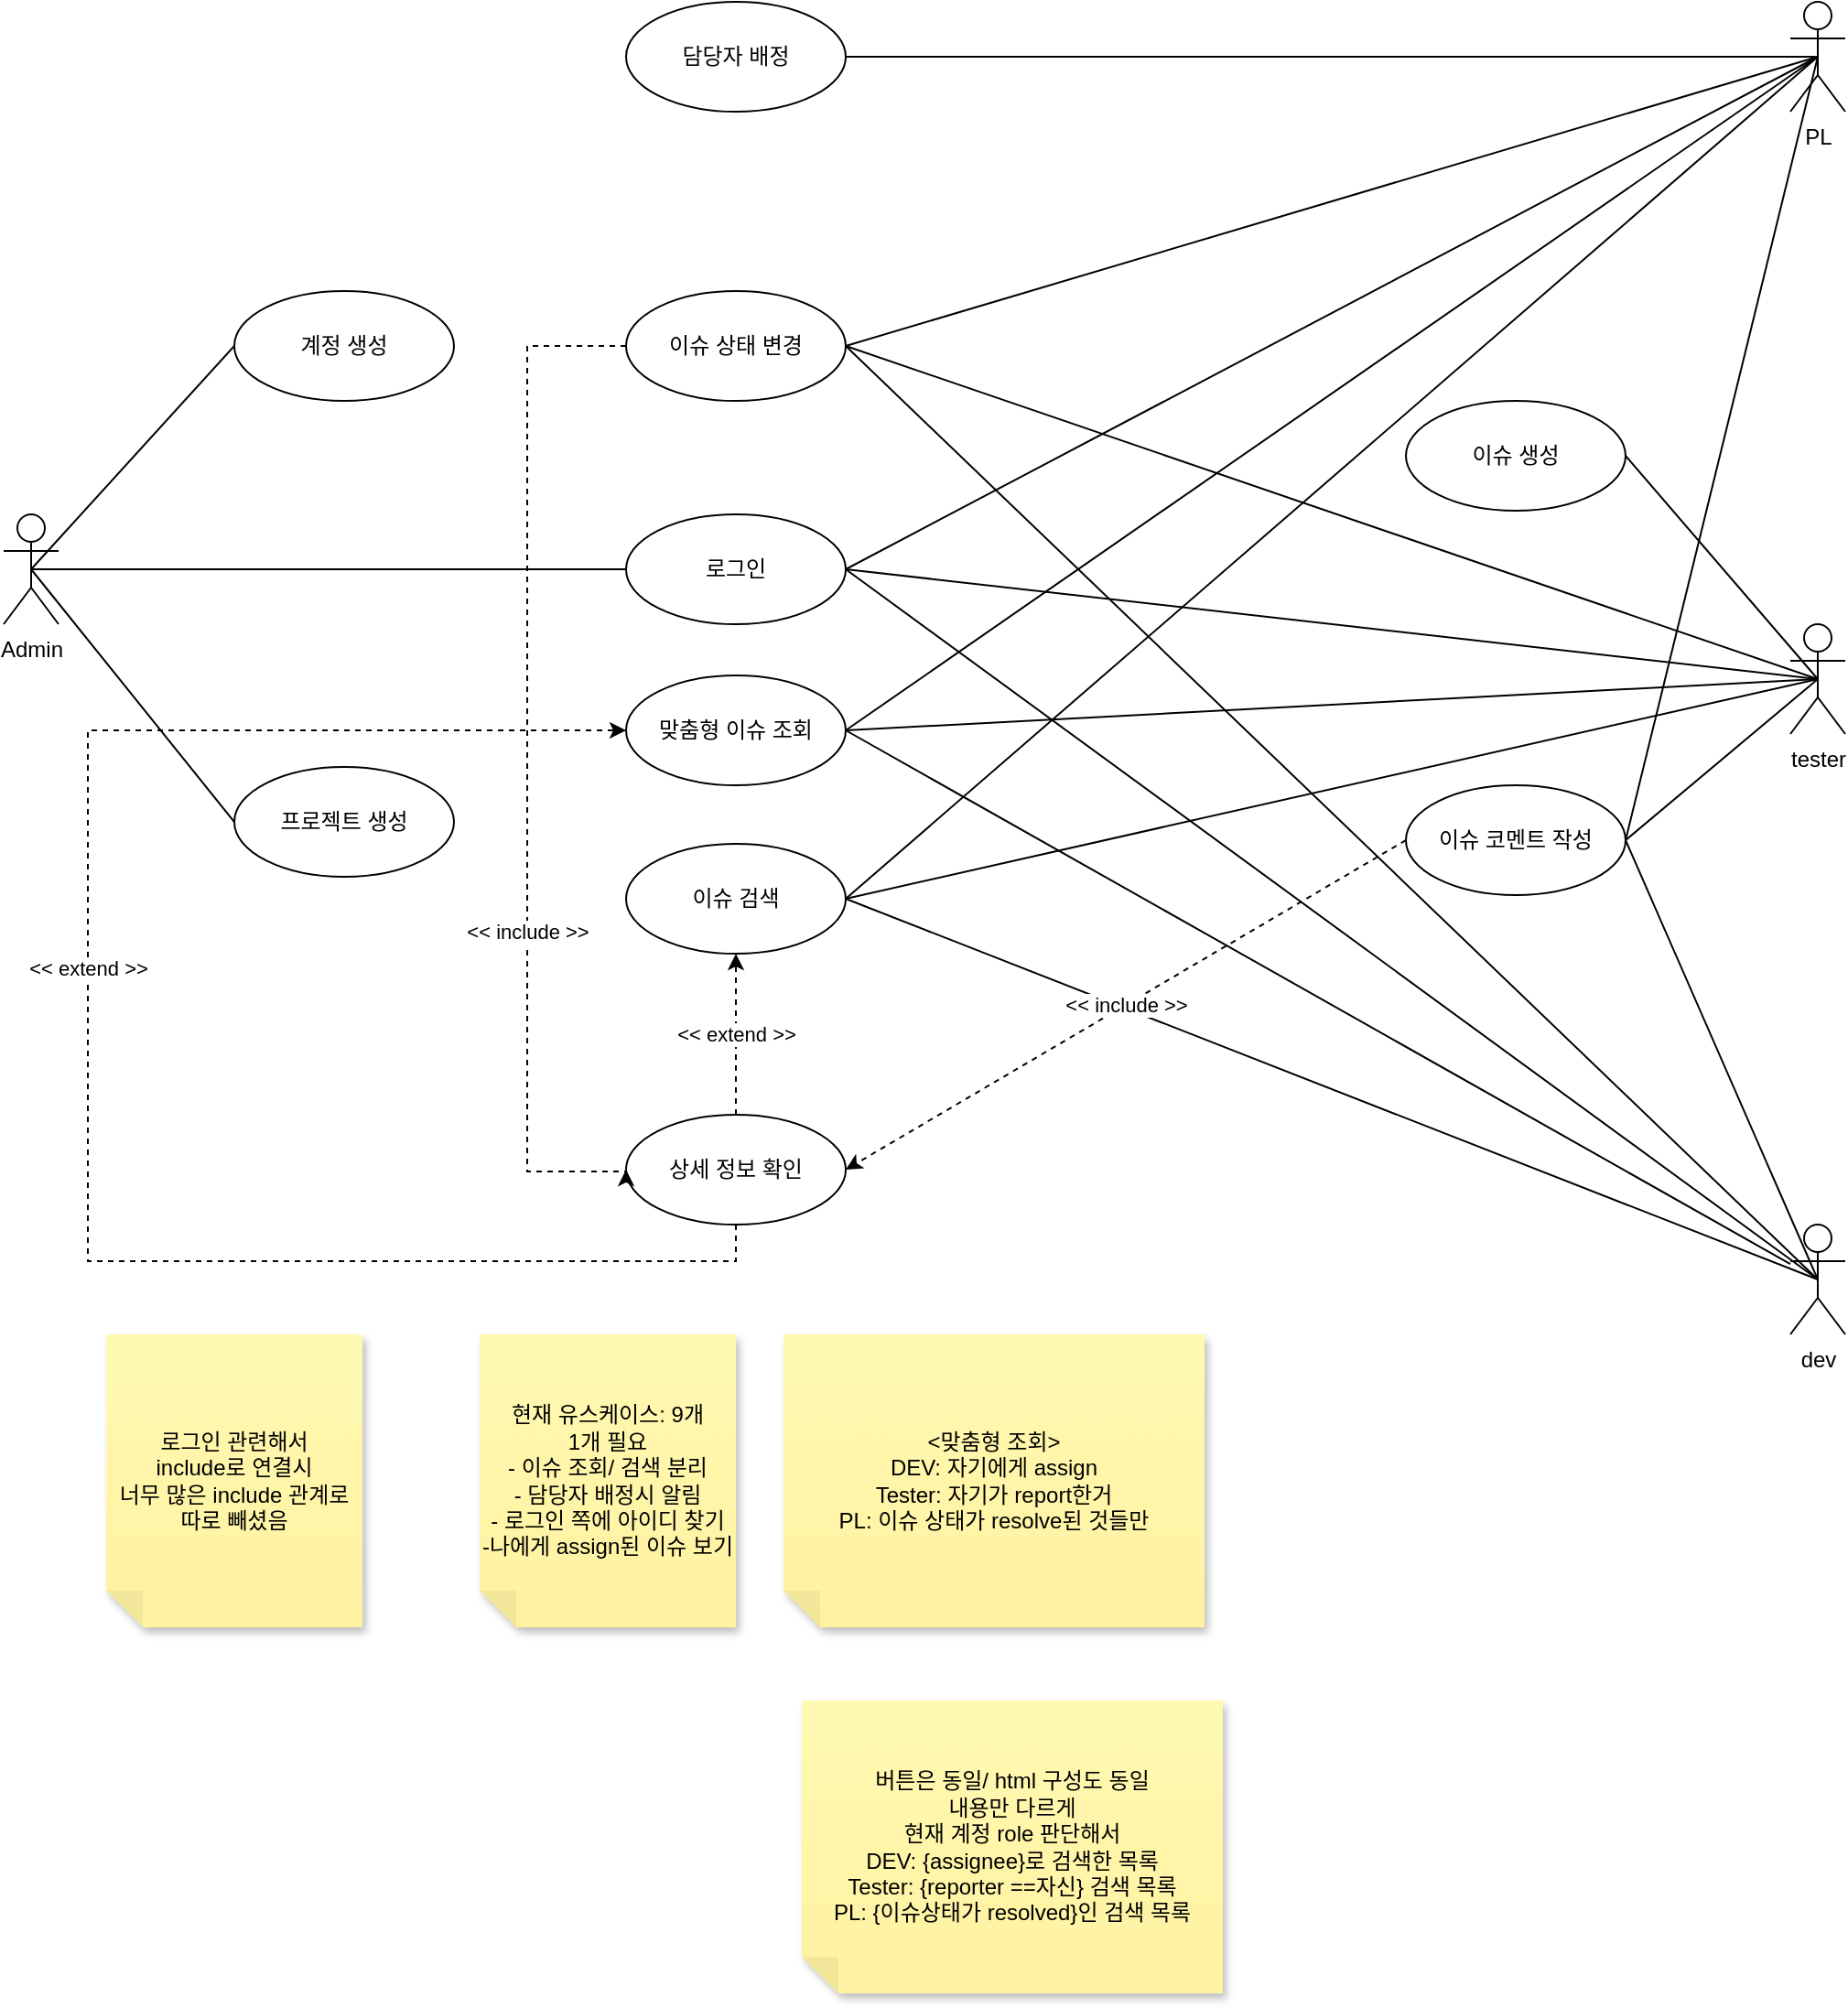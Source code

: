 <mxfile version="24.4.9" type="github">
  <diagram name="페이지-1" id="kTxHLPrTkegDMbKhw0Za">
    <mxGraphModel dx="1224" dy="816" grid="1" gridSize="10" guides="1" tooltips="1" connect="1" arrows="1" fold="1" page="1" pageScale="1" pageWidth="1169" pageHeight="1654" math="0" shadow="0">
      <root>
        <mxCell id="0" />
        <mxCell id="1" parent="0" />
        <mxCell id="8HF2tz-6oqBhK90V2NST-5" style="rounded=0;orthogonalLoop=1;jettySize=auto;html=1;exitX=0.5;exitY=0.5;exitDx=0;exitDy=0;exitPerimeter=0;entryX=0;entryY=0.5;entryDx=0;entryDy=0;endArrow=none;endFill=0;" parent="1" source="T_pyh8g8CapDt7LugDOk-1" target="T_pyh8g8CapDt7LugDOk-13" edge="1">
          <mxGeometry relative="1" as="geometry" />
        </mxCell>
        <mxCell id="8HF2tz-6oqBhK90V2NST-7" style="rounded=0;orthogonalLoop=1;jettySize=auto;html=1;exitX=0.5;exitY=0.5;exitDx=0;exitDy=0;exitPerimeter=0;entryX=0;entryY=0.5;entryDx=0;entryDy=0;endArrow=none;endFill=0;" parent="1" source="T_pyh8g8CapDt7LugDOk-1" target="T_pyh8g8CapDt7LugDOk-19" edge="1">
          <mxGeometry relative="1" as="geometry" />
        </mxCell>
        <mxCell id="8HF2tz-6oqBhK90V2NST-25" style="rounded=0;orthogonalLoop=1;jettySize=auto;html=1;exitX=0.5;exitY=0.5;exitDx=0;exitDy=0;exitPerimeter=0;entryX=0;entryY=0.5;entryDx=0;entryDy=0;endArrow=none;endFill=0;" parent="1" source="T_pyh8g8CapDt7LugDOk-1" target="8HF2tz-6oqBhK90V2NST-24" edge="1">
          <mxGeometry relative="1" as="geometry" />
        </mxCell>
        <mxCell id="T_pyh8g8CapDt7LugDOk-1" value="Admin" style="shape=umlActor;verticalLabelPosition=bottom;verticalAlign=top;html=1;outlineConnect=0;" parent="1" vertex="1">
          <mxGeometry x="34" y="532" width="30" height="60" as="geometry" />
        </mxCell>
        <mxCell id="8HF2tz-6oqBhK90V2NST-8" style="rounded=0;orthogonalLoop=1;jettySize=auto;html=1;exitX=0.5;exitY=0.5;exitDx=0;exitDy=0;exitPerimeter=0;entryX=1;entryY=0.5;entryDx=0;entryDy=0;endArrow=none;endFill=0;" parent="1" source="T_pyh8g8CapDt7LugDOk-3" target="T_pyh8g8CapDt7LugDOk-36" edge="1">
          <mxGeometry relative="1" as="geometry" />
        </mxCell>
        <mxCell id="8HF2tz-6oqBhK90V2NST-26" style="rounded=0;orthogonalLoop=1;jettySize=auto;html=1;exitX=0.5;exitY=0.5;exitDx=0;exitDy=0;exitPerimeter=0;entryX=1;entryY=0.5;entryDx=0;entryDy=0;endArrow=none;endFill=0;" parent="1" source="T_pyh8g8CapDt7LugDOk-3" target="8HF2tz-6oqBhK90V2NST-24" edge="1">
          <mxGeometry relative="1" as="geometry" />
        </mxCell>
        <mxCell id="8HF2tz-6oqBhK90V2NST-41" style="rounded=0;orthogonalLoop=1;jettySize=auto;html=1;exitX=0.5;exitY=0.5;exitDx=0;exitDy=0;exitPerimeter=0;entryX=1;entryY=0.5;entryDx=0;entryDy=0;endArrow=none;endFill=0;" parent="1" source="T_pyh8g8CapDt7LugDOk-3" target="T_pyh8g8CapDt7LugDOk-26" edge="1">
          <mxGeometry relative="1" as="geometry" />
        </mxCell>
        <mxCell id="8HF2tz-6oqBhK90V2NST-55" style="rounded=0;orthogonalLoop=1;jettySize=auto;html=1;exitX=0.5;exitY=0.5;exitDx=0;exitDy=0;exitPerimeter=0;endArrow=none;endFill=0;entryX=1;entryY=0.5;entryDx=0;entryDy=0;" parent="1" source="T_pyh8g8CapDt7LugDOk-3" target="T_pyh8g8CapDt7LugDOk-23" edge="1">
          <mxGeometry relative="1" as="geometry">
            <mxPoint x="680" y="690" as="targetPoint" />
          </mxGeometry>
        </mxCell>
        <mxCell id="8HF2tz-6oqBhK90V2NST-61" style="rounded=0;orthogonalLoop=1;jettySize=auto;html=1;exitX=0.5;exitY=0.5;exitDx=0;exitDy=0;exitPerimeter=0;entryX=1;entryY=0.5;entryDx=0;entryDy=0;endArrow=none;endFill=0;" parent="1" source="T_pyh8g8CapDt7LugDOk-3" target="T_pyh8g8CapDt7LugDOk-29" edge="1">
          <mxGeometry relative="1" as="geometry" />
        </mxCell>
        <mxCell id="T_pyh8g8CapDt7LugDOk-3" value="PL" style="shape=umlActor;verticalLabelPosition=bottom;verticalAlign=top;html=1;outlineConnect=0;" parent="1" vertex="1">
          <mxGeometry x="1010" y="252" width="30" height="60" as="geometry" />
        </mxCell>
        <mxCell id="8HF2tz-6oqBhK90V2NST-28" style="rounded=0;orthogonalLoop=1;jettySize=auto;html=1;exitX=0.5;exitY=0.5;exitDx=0;exitDy=0;exitPerimeter=0;entryX=1;entryY=0.5;entryDx=0;entryDy=0;endArrow=none;endFill=0;" parent="1" source="T_pyh8g8CapDt7LugDOk-4" target="8HF2tz-6oqBhK90V2NST-24" edge="1">
          <mxGeometry relative="1" as="geometry" />
        </mxCell>
        <mxCell id="8HF2tz-6oqBhK90V2NST-39" style="rounded=0;orthogonalLoop=1;jettySize=auto;html=1;exitX=0.5;exitY=0.5;exitDx=0;exitDy=0;exitPerimeter=0;entryX=1;entryY=0.5;entryDx=0;entryDy=0;endArrow=none;endFill=0;" parent="1" source="T_pyh8g8CapDt7LugDOk-4" target="T_pyh8g8CapDt7LugDOk-26" edge="1">
          <mxGeometry relative="1" as="geometry" />
        </mxCell>
        <mxCell id="8HF2tz-6oqBhK90V2NST-56" style="rounded=0;orthogonalLoop=1;jettySize=auto;html=1;exitX=0.5;exitY=0.5;exitDx=0;exitDy=0;exitPerimeter=0;entryX=1;entryY=0.5;entryDx=0;entryDy=0;endArrow=none;endFill=0;" parent="1" source="T_pyh8g8CapDt7LugDOk-4" target="T_pyh8g8CapDt7LugDOk-23" edge="1">
          <mxGeometry relative="1" as="geometry" />
        </mxCell>
        <mxCell id="8HF2tz-6oqBhK90V2NST-62" style="rounded=0;orthogonalLoop=1;jettySize=auto;html=1;exitX=0.5;exitY=0.5;exitDx=0;exitDy=0;exitPerimeter=0;entryX=1;entryY=0.5;entryDx=0;entryDy=0;endArrow=none;endFill=0;" parent="1" source="T_pyh8g8CapDt7LugDOk-4" target="T_pyh8g8CapDt7LugDOk-29" edge="1">
          <mxGeometry relative="1" as="geometry" />
        </mxCell>
        <mxCell id="T_pyh8g8CapDt7LugDOk-4" value="dev" style="shape=umlActor;verticalLabelPosition=bottom;verticalAlign=top;html=1;outlineConnect=0;" parent="1" vertex="1">
          <mxGeometry x="1010" y="920" width="30" height="60" as="geometry" />
        </mxCell>
        <mxCell id="8HF2tz-6oqBhK90V2NST-27" style="rounded=0;orthogonalLoop=1;jettySize=auto;html=1;exitX=0.5;exitY=0.5;exitDx=0;exitDy=0;exitPerimeter=0;entryX=1;entryY=0.5;entryDx=0;entryDy=0;endArrow=none;endFill=0;" parent="1" source="T_pyh8g8CapDt7LugDOk-9" target="8HF2tz-6oqBhK90V2NST-24" edge="1">
          <mxGeometry relative="1" as="geometry" />
        </mxCell>
        <mxCell id="8HF2tz-6oqBhK90V2NST-40" style="rounded=0;orthogonalLoop=1;jettySize=auto;html=1;exitX=0.5;exitY=0.5;exitDx=0;exitDy=0;exitPerimeter=0;entryX=1;entryY=0.5;entryDx=0;entryDy=0;endArrow=none;endFill=0;" parent="1" source="T_pyh8g8CapDt7LugDOk-9" target="T_pyh8g8CapDt7LugDOk-26" edge="1">
          <mxGeometry relative="1" as="geometry" />
        </mxCell>
        <mxCell id="8HF2tz-6oqBhK90V2NST-45" style="rounded=0;orthogonalLoop=1;jettySize=auto;html=1;exitX=0.5;exitY=0.5;exitDx=0;exitDy=0;exitPerimeter=0;entryX=1;entryY=0.5;entryDx=0;entryDy=0;endArrow=none;endFill=0;" parent="1" source="T_pyh8g8CapDt7LugDOk-9" target="T_pyh8g8CapDt7LugDOk-22" edge="1">
          <mxGeometry relative="1" as="geometry" />
        </mxCell>
        <mxCell id="8HF2tz-6oqBhK90V2NST-54" style="rounded=0;orthogonalLoop=1;jettySize=auto;html=1;exitX=0.5;exitY=0.5;exitDx=0;exitDy=0;exitPerimeter=0;entryX=1;entryY=0.5;entryDx=0;entryDy=0;endArrow=none;endFill=0;" parent="1" source="T_pyh8g8CapDt7LugDOk-9" target="T_pyh8g8CapDt7LugDOk-23" edge="1">
          <mxGeometry relative="1" as="geometry" />
        </mxCell>
        <mxCell id="8HF2tz-6oqBhK90V2NST-60" style="rounded=0;orthogonalLoop=1;jettySize=auto;html=1;exitX=0.5;exitY=0.5;exitDx=0;exitDy=0;exitPerimeter=0;entryX=1;entryY=0.5;entryDx=0;entryDy=0;endArrow=none;endFill=0;" parent="1" source="T_pyh8g8CapDt7LugDOk-9" target="T_pyh8g8CapDt7LugDOk-29" edge="1">
          <mxGeometry relative="1" as="geometry" />
        </mxCell>
        <mxCell id="T_pyh8g8CapDt7LugDOk-9" value="tester" style="shape=umlActor;verticalLabelPosition=bottom;verticalAlign=top;html=1;outlineConnect=0;" parent="1" vertex="1">
          <mxGeometry x="1010" y="592" width="30" height="60" as="geometry" />
        </mxCell>
        <mxCell id="T_pyh8g8CapDt7LugDOk-13" value="계정 생성" style="ellipse;whiteSpace=wrap;html=1;" parent="1" vertex="1">
          <mxGeometry x="160" y="410" width="120" height="60" as="geometry" />
        </mxCell>
        <mxCell id="T_pyh8g8CapDt7LugDOk-19" value="프로젝트 생성" style="ellipse;whiteSpace=wrap;html=1;" parent="1" vertex="1">
          <mxGeometry x="160" y="670" width="120" height="60" as="geometry" />
        </mxCell>
        <mxCell id="T_pyh8g8CapDt7LugDOk-22" value="이슈 생성" style="ellipse;whiteSpace=wrap;html=1;" parent="1" vertex="1">
          <mxGeometry x="800" y="470" width="120" height="60" as="geometry" />
        </mxCell>
        <mxCell id="T_pyh8g8CapDt7LugDOk-23" value="이슈 코멘트 작성" style="ellipse;whiteSpace=wrap;html=1;" parent="1" vertex="1">
          <mxGeometry x="800" y="680" width="120" height="60" as="geometry" />
        </mxCell>
        <mxCell id="T_pyh8g8CapDt7LugDOk-26" value="이슈 검색" style="ellipse;whiteSpace=wrap;html=1;" parent="1" vertex="1">
          <mxGeometry x="374" y="712" width="120" height="60" as="geometry" />
        </mxCell>
        <mxCell id="T_pyh8g8CapDt7LugDOk-29" value="이슈 상태 변경" style="ellipse;whiteSpace=wrap;html=1;" parent="1" vertex="1">
          <mxGeometry x="374" y="410" width="120" height="60" as="geometry" />
        </mxCell>
        <mxCell id="T_pyh8g8CapDt7LugDOk-30" value="상세 정보 확인" style="ellipse;whiteSpace=wrap;html=1;" parent="1" vertex="1">
          <mxGeometry x="374" y="860" width="120" height="60" as="geometry" />
        </mxCell>
        <mxCell id="T_pyh8g8CapDt7LugDOk-36" value="담당자 배정" style="ellipse;whiteSpace=wrap;html=1;" parent="1" vertex="1">
          <mxGeometry x="374" y="252" width="120" height="60" as="geometry" />
        </mxCell>
        <mxCell id="8HF2tz-6oqBhK90V2NST-24" value="로그인" style="ellipse;whiteSpace=wrap;html=1;" parent="1" vertex="1">
          <mxGeometry x="374" y="532" width="120" height="60" as="geometry" />
        </mxCell>
        <mxCell id="8HF2tz-6oqBhK90V2NST-32" value="" style="endArrow=classic;html=1;rounded=0;exitX=0.5;exitY=0;exitDx=0;exitDy=0;entryX=0.5;entryY=1;entryDx=0;entryDy=0;dashed=1;" parent="1" source="T_pyh8g8CapDt7LugDOk-30" target="T_pyh8g8CapDt7LugDOk-26" edge="1">
          <mxGeometry relative="1" as="geometry">
            <mxPoint x="444" y="392" as="sourcePoint" />
            <mxPoint x="444" y="482" as="targetPoint" />
          </mxGeometry>
        </mxCell>
        <mxCell id="8HF2tz-6oqBhK90V2NST-33" value="&amp;lt;&amp;lt; extend &amp;gt;&amp;gt;" style="edgeLabel;resizable=0;html=1;;align=center;verticalAlign=middle;" parent="8HF2tz-6oqBhK90V2NST-32" connectable="0" vertex="1">
          <mxGeometry relative="1" as="geometry" />
        </mxCell>
        <mxCell id="8HF2tz-6oqBhK90V2NST-34" value="" style="endArrow=classic;html=1;rounded=0;dashed=1;exitX=0;exitY=0.5;exitDx=0;exitDy=0;entryX=1;entryY=0.5;entryDx=0;entryDy=0;" parent="1" source="T_pyh8g8CapDt7LugDOk-23" target="T_pyh8g8CapDt7LugDOk-30" edge="1">
          <mxGeometry relative="1" as="geometry">
            <mxPoint x="560" y="810" as="sourcePoint" />
            <mxPoint x="590" y="920" as="targetPoint" />
          </mxGeometry>
        </mxCell>
        <mxCell id="8HF2tz-6oqBhK90V2NST-35" value="&amp;lt;&amp;lt; include &amp;gt;&amp;gt;" style="edgeLabel;resizable=0;html=1;;align=center;verticalAlign=middle;" parent="8HF2tz-6oqBhK90V2NST-34" connectable="0" vertex="1">
          <mxGeometry relative="1" as="geometry" />
        </mxCell>
        <mxCell id="8HF2tz-6oqBhK90V2NST-58" value="" style="endArrow=classic;html=1;rounded=0;exitX=0;exitY=0.5;exitDx=0;exitDy=0;entryX=0;entryY=0.5;entryDx=0;entryDy=0;dashed=1;edgeStyle=orthogonalEdgeStyle;" parent="1" source="T_pyh8g8CapDt7LugDOk-29" target="T_pyh8g8CapDt7LugDOk-30" edge="1">
          <mxGeometry relative="1" as="geometry">
            <mxPoint x="444" y="322" as="sourcePoint" />
            <mxPoint x="444" y="420" as="targetPoint" />
            <Array as="points">
              <mxPoint x="320" y="440" />
              <mxPoint x="320" y="891" />
            </Array>
          </mxGeometry>
        </mxCell>
        <mxCell id="8HF2tz-6oqBhK90V2NST-59" value="&amp;lt;&amp;lt; include &amp;gt;&amp;gt;" style="edgeLabel;resizable=0;html=1;;align=center;verticalAlign=middle;" parent="8HF2tz-6oqBhK90V2NST-58" connectable="0" vertex="1">
          <mxGeometry relative="1" as="geometry">
            <mxPoint y="94" as="offset" />
          </mxGeometry>
        </mxCell>
        <mxCell id="KY-IB31xf4DdFAFxXEOe-1" value="로그인 관련해서&lt;br&gt;include로 연결시&lt;br&gt;너무 많은 include 관계로&lt;br&gt;따로 빼셨음" style="shape=note;whiteSpace=wrap;html=1;backgroundOutline=1;fontColor=#000000;darkOpacity=0.05;fillColor=#FFF9B2;strokeColor=none;fillStyle=solid;direction=west;gradientDirection=north;gradientColor=#FFF2A1;shadow=1;size=20;pointerEvents=1;" parent="1" vertex="1">
          <mxGeometry x="90" y="980" width="140" height="160" as="geometry" />
        </mxCell>
        <mxCell id="KY-IB31xf4DdFAFxXEOe-2" value="&lt;div&gt;현재 유스케이스: 9개&lt;/div&gt;&lt;div&gt;1개 필요&lt;/div&gt;&lt;div&gt;- 이슈 조회/ 검색 분리&lt;/div&gt;&lt;div&gt;- 담당자 배정시 알림&lt;/div&gt;&lt;div&gt;- 로그인 쪽에 아이디 찾기&lt;/div&gt;&lt;div&gt;-나에게 assign된 이슈 보기&lt;br&gt;&lt;/div&gt;" style="shape=note;whiteSpace=wrap;html=1;backgroundOutline=1;fontColor=#000000;darkOpacity=0.05;fillColor=#FFF9B2;strokeColor=none;fillStyle=solid;direction=west;gradientDirection=north;gradientColor=#FFF2A1;shadow=1;size=20;pointerEvents=1;" parent="1" vertex="1">
          <mxGeometry x="294" y="980" width="140" height="160" as="geometry" />
        </mxCell>
        <mxCell id="KY-IB31xf4DdFAFxXEOe-3" value="&lt;div&gt;&amp;lt;맞춤형 조회&amp;gt;&lt;br&gt;&lt;/div&gt;&lt;div&gt;DEV: 자기에게 assign&lt;/div&gt;&lt;div&gt;Tester: 자기가 report한거&lt;/div&gt;&lt;div&gt;PL: 이슈 상태가 resolve된 것들만 &lt;br&gt;&lt;/div&gt;" style="shape=note;whiteSpace=wrap;html=1;backgroundOutline=1;fontColor=#000000;darkOpacity=0.05;fillColor=#FFF9B2;strokeColor=none;fillStyle=solid;direction=west;gradientDirection=north;gradientColor=#FFF2A1;shadow=1;size=20;pointerEvents=1;" parent="1" vertex="1">
          <mxGeometry x="460" y="980" width="230" height="160" as="geometry" />
        </mxCell>
        <mxCell id="KY-IB31xf4DdFAFxXEOe-4" value="&lt;div&gt;버튼은 동일/ html 구성도 동일&lt;/div&gt;&lt;div&gt;내용만 다르게&lt;br&gt;현재 계정 role 판단해서&lt;/div&gt;&lt;div&gt;DEV: {assignee}로 검색한 목록&lt;/div&gt;&lt;div&gt;Tester: {reporter ==자신} 검색 목록&lt;br&gt;PL: {이슈상태가 resolved}인 검색 목록&lt;br&gt;&lt;/div&gt;" style="shape=note;whiteSpace=wrap;html=1;backgroundOutline=1;fontColor=#000000;darkOpacity=0.05;fillColor=#FFF9B2;strokeColor=none;fillStyle=solid;direction=west;gradientDirection=north;gradientColor=#FFF2A1;shadow=1;size=20;pointerEvents=1;" parent="1" vertex="1">
          <mxGeometry x="470" y="1180" width="230" height="160" as="geometry" />
        </mxCell>
        <mxCell id="KY-IB31xf4DdFAFxXEOe-5" value="맞춤형 이슈 조회" style="ellipse;whiteSpace=wrap;html=1;" parent="1" vertex="1">
          <mxGeometry x="374" y="620" width="120" height="60" as="geometry" />
        </mxCell>
        <mxCell id="KY-IB31xf4DdFAFxXEOe-6" style="rounded=0;orthogonalLoop=1;jettySize=auto;html=1;exitX=0.5;exitY=0.5;exitDx=0;exitDy=0;exitPerimeter=0;entryX=1;entryY=0.5;entryDx=0;entryDy=0;endArrow=none;endFill=0;" parent="1" source="T_pyh8g8CapDt7LugDOk-3" target="KY-IB31xf4DdFAFxXEOe-5" edge="1">
          <mxGeometry relative="1" as="geometry">
            <mxPoint x="1035" y="292" as="sourcePoint" />
            <mxPoint x="504" y="292" as="targetPoint" />
          </mxGeometry>
        </mxCell>
        <mxCell id="KY-IB31xf4DdFAFxXEOe-7" style="rounded=0;orthogonalLoop=1;jettySize=auto;html=1;exitX=0.5;exitY=0.5;exitDx=0;exitDy=0;exitPerimeter=0;endArrow=none;endFill=0;entryX=1;entryY=0.5;entryDx=0;entryDy=0;" parent="1" source="T_pyh8g8CapDt7LugDOk-9" target="KY-IB31xf4DdFAFxXEOe-5" edge="1">
          <mxGeometry relative="1" as="geometry">
            <mxPoint x="1011" y="652" as="sourcePoint" />
            <mxPoint x="530" y="650" as="targetPoint" />
          </mxGeometry>
        </mxCell>
        <mxCell id="KY-IB31xf4DdFAFxXEOe-8" style="rounded=0;orthogonalLoop=1;jettySize=auto;html=1;endArrow=none;endFill=0;entryX=1;entryY=0.5;entryDx=0;entryDy=0;" parent="1" source="T_pyh8g8CapDt7LugDOk-4" target="KY-IB31xf4DdFAFxXEOe-5" edge="1">
          <mxGeometry relative="1" as="geometry">
            <mxPoint x="1035" y="632" as="sourcePoint" />
            <mxPoint x="500" y="660" as="targetPoint" />
          </mxGeometry>
        </mxCell>
        <mxCell id="aBK_qPMc5GucjKr1skq--1" value="" style="endArrow=classic;html=1;rounded=0;exitX=0.5;exitY=1;exitDx=0;exitDy=0;entryX=0;entryY=0.5;entryDx=0;entryDy=0;dashed=1;edgeStyle=orthogonalEdgeStyle;" edge="1" parent="1" source="T_pyh8g8CapDt7LugDOk-30" target="KY-IB31xf4DdFAFxXEOe-5">
          <mxGeometry relative="1" as="geometry">
            <mxPoint x="444" y="870" as="sourcePoint" />
            <mxPoint x="444" y="782" as="targetPoint" />
            <Array as="points">
              <mxPoint x="434" y="940" />
              <mxPoint x="80" y="940" />
              <mxPoint x="80" y="650" />
            </Array>
          </mxGeometry>
        </mxCell>
        <mxCell id="aBK_qPMc5GucjKr1skq--2" value="&amp;lt;&amp;lt; extend &amp;gt;&amp;gt;" style="edgeLabel;resizable=0;html=1;;align=center;verticalAlign=middle;" connectable="0" vertex="1" parent="aBK_qPMc5GucjKr1skq--1">
          <mxGeometry relative="1" as="geometry">
            <mxPoint y="-55" as="offset" />
          </mxGeometry>
        </mxCell>
      </root>
    </mxGraphModel>
  </diagram>
</mxfile>
